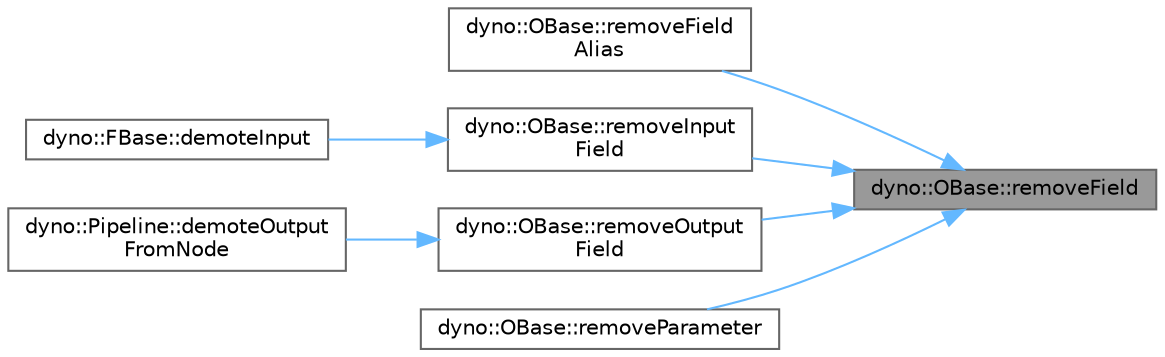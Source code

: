 digraph "dyno::OBase::removeField"
{
 // LATEX_PDF_SIZE
  bgcolor="transparent";
  edge [fontname=Helvetica,fontsize=10,labelfontname=Helvetica,labelfontsize=10];
  node [fontname=Helvetica,fontsize=10,shape=box,height=0.2,width=0.4];
  rankdir="RL";
  Node1 [id="Node000001",label="dyno::OBase::removeField",height=0.2,width=0.4,color="gray40", fillcolor="grey60", style="filled", fontcolor="black",tooltip="Remove a field by its pointer."];
  Node1 -> Node2 [id="edge1_Node000001_Node000002",dir="back",color="steelblue1",style="solid",tooltip=" "];
  Node2 [id="Node000002",label="dyno::OBase::removeField\lAlias",height=0.2,width=0.4,color="grey40", fillcolor="white", style="filled",URL="$classdyno_1_1_o_base.html#a379e278a7e9f5b5a02b987cdb043a03c",tooltip=" "];
  Node1 -> Node3 [id="edge2_Node000001_Node000003",dir="back",color="steelblue1",style="solid",tooltip=" "];
  Node3 [id="Node000003",label="dyno::OBase::removeInput\lField",height=0.2,width=0.4,color="grey40", fillcolor="white", style="filled",URL="$classdyno_1_1_o_base.html#a32702988587583a71aaea1bd50e5be49",tooltip=" "];
  Node3 -> Node4 [id="edge3_Node000003_Node000004",dir="back",color="steelblue1",style="solid",tooltip=" "];
  Node4 [id="Node000004",label="dyno::FBase::demoteInput",height=0.2,width=0.4,color="grey40", fillcolor="white", style="filled",URL="$classdyno_1_1_f_base.html#a886ce4db5a0b96566033348de1c2d506",tooltip="Hide a state field from inputs."];
  Node1 -> Node5 [id="edge4_Node000001_Node000005",dir="back",color="steelblue1",style="solid",tooltip=" "];
  Node5 [id="Node000005",label="dyno::OBase::removeOutput\lField",height=0.2,width=0.4,color="grey40", fillcolor="white", style="filled",URL="$classdyno_1_1_o_base.html#a5a30b6e2f693fea4ce9d7703791f0f6f",tooltip=" "];
  Node5 -> Node6 [id="edge5_Node000005_Node000006",dir="back",color="steelblue1",style="solid",tooltip=" "];
  Node6 [id="Node000006",label="dyno::Pipeline::demoteOutput\lFromNode",height=0.2,width=0.4,color="grey40", fillcolor="white", style="filled",URL="$classdyno_1_1_pipeline.html#a7606af04c1a300fd4114f71d20fed048",tooltip=" "];
  Node1 -> Node7 [id="edge6_Node000001_Node000007",dir="back",color="steelblue1",style="solid",tooltip=" "];
  Node7 [id="Node000007",label="dyno::OBase::removeParameter",height=0.2,width=0.4,color="grey40", fillcolor="white", style="filled",URL="$classdyno_1_1_o_base.html#a0c7ed66a3d5d4849451c772b1052a9f0",tooltip=" "];
}
